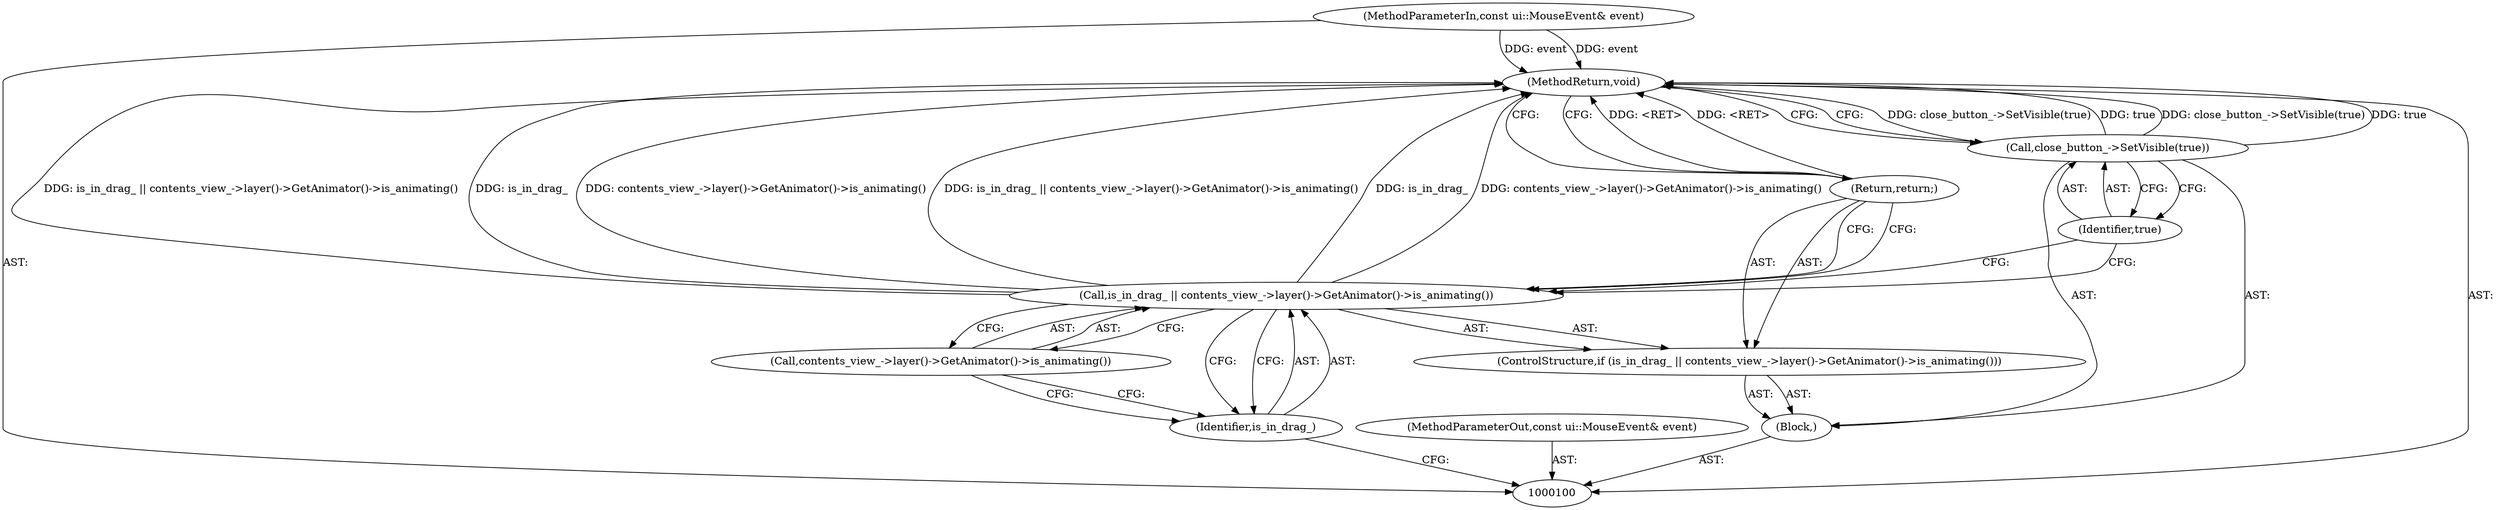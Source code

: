 digraph "1_Chrome_c25b198675380f713a56649c857b4367601d4a3d_2" {
"1000110" [label="(MethodReturn,void)"];
"1000101" [label="(MethodParameterIn,const ui::MouseEvent& event)"];
"1000127" [label="(MethodParameterOut,const ui::MouseEvent& event)"];
"1000102" [label="(Block,)"];
"1000106" [label="(Call,contents_view_->layer()->GetAnimator()->is_animating())"];
"1000103" [label="(ControlStructure,if (is_in_drag_ || contents_view_->layer()->GetAnimator()->is_animating()))"];
"1000104" [label="(Call,is_in_drag_ || contents_view_->layer()->GetAnimator()->is_animating())"];
"1000105" [label="(Identifier,is_in_drag_)"];
"1000107" [label="(Return,return;)"];
"1000108" [label="(Call,close_button_->SetVisible(true))"];
"1000109" [label="(Identifier,true)"];
"1000110" -> "1000100"  [label="AST: "];
"1000110" -> "1000107"  [label="CFG: "];
"1000110" -> "1000108"  [label="CFG: "];
"1000108" -> "1000110"  [label="DDG: close_button_->SetVisible(true)"];
"1000108" -> "1000110"  [label="DDG: true"];
"1000104" -> "1000110"  [label="DDG: is_in_drag_ || contents_view_->layer()->GetAnimator()->is_animating()"];
"1000104" -> "1000110"  [label="DDG: is_in_drag_"];
"1000104" -> "1000110"  [label="DDG: contents_view_->layer()->GetAnimator()->is_animating()"];
"1000101" -> "1000110"  [label="DDG: event"];
"1000107" -> "1000110"  [label="DDG: <RET>"];
"1000101" -> "1000100"  [label="AST: "];
"1000101" -> "1000110"  [label="DDG: event"];
"1000127" -> "1000100"  [label="AST: "];
"1000102" -> "1000100"  [label="AST: "];
"1000103" -> "1000102"  [label="AST: "];
"1000108" -> "1000102"  [label="AST: "];
"1000106" -> "1000104"  [label="AST: "];
"1000106" -> "1000105"  [label="CFG: "];
"1000104" -> "1000106"  [label="CFG: "];
"1000103" -> "1000102"  [label="AST: "];
"1000104" -> "1000103"  [label="AST: "];
"1000107" -> "1000103"  [label="AST: "];
"1000104" -> "1000103"  [label="AST: "];
"1000104" -> "1000105"  [label="CFG: "];
"1000104" -> "1000106"  [label="CFG: "];
"1000105" -> "1000104"  [label="AST: "];
"1000106" -> "1000104"  [label="AST: "];
"1000107" -> "1000104"  [label="CFG: "];
"1000109" -> "1000104"  [label="CFG: "];
"1000104" -> "1000110"  [label="DDG: is_in_drag_ || contents_view_->layer()->GetAnimator()->is_animating()"];
"1000104" -> "1000110"  [label="DDG: is_in_drag_"];
"1000104" -> "1000110"  [label="DDG: contents_view_->layer()->GetAnimator()->is_animating()"];
"1000105" -> "1000104"  [label="AST: "];
"1000105" -> "1000100"  [label="CFG: "];
"1000106" -> "1000105"  [label="CFG: "];
"1000104" -> "1000105"  [label="CFG: "];
"1000107" -> "1000103"  [label="AST: "];
"1000107" -> "1000104"  [label="CFG: "];
"1000110" -> "1000107"  [label="CFG: "];
"1000107" -> "1000110"  [label="DDG: <RET>"];
"1000108" -> "1000102"  [label="AST: "];
"1000108" -> "1000109"  [label="CFG: "];
"1000109" -> "1000108"  [label="AST: "];
"1000110" -> "1000108"  [label="CFG: "];
"1000108" -> "1000110"  [label="DDG: close_button_->SetVisible(true)"];
"1000108" -> "1000110"  [label="DDG: true"];
"1000109" -> "1000108"  [label="AST: "];
"1000109" -> "1000104"  [label="CFG: "];
"1000108" -> "1000109"  [label="CFG: "];
}
